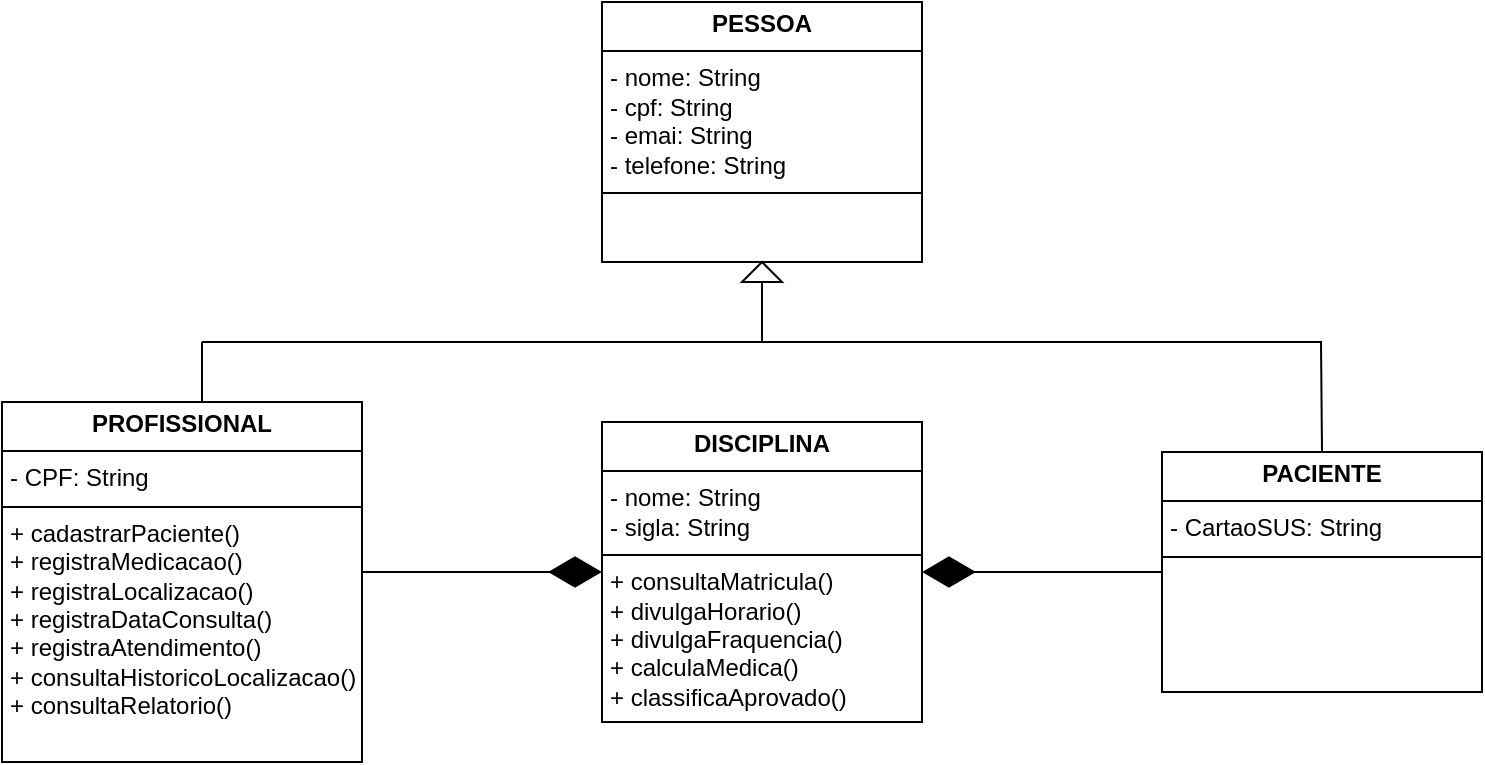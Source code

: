 <mxfile version="28.2.8">
  <diagram name="Página-1" id="nF8OGGWoSCQgbggOYPKo">
    <mxGraphModel dx="864" dy="452" grid="1" gridSize="10" guides="1" tooltips="1" connect="1" arrows="1" fold="1" page="1" pageScale="1" pageWidth="827" pageHeight="1169" math="0" shadow="0">
      <root>
        <mxCell id="0" />
        <mxCell id="1" parent="0" />
        <mxCell id="j79rvScPp5DCF-8rhb_X-1" value="" style="endArrow=diamondThin;endFill=1;endSize=24;html=1;rounded=0;entryX=0;entryY=0.5;entryDx=0;entryDy=0;exitX=1;exitY=0.472;exitDx=0;exitDy=0;exitPerimeter=0;" edge="1" parent="1" source="j79rvScPp5DCF-8rhb_X-4" target="j79rvScPp5DCF-8rhb_X-6">
          <mxGeometry width="160" relative="1" as="geometry">
            <mxPoint x="200" y="330" as="sourcePoint" />
            <mxPoint x="280" y="390" as="targetPoint" />
          </mxGeometry>
        </mxCell>
        <mxCell id="j79rvScPp5DCF-8rhb_X-2" value="" style="endArrow=diamondThin;endFill=1;endSize=24;html=1;rounded=0;exitX=0;exitY=0.5;exitDx=0;exitDy=0;entryX=1;entryY=0.5;entryDx=0;entryDy=0;" edge="1" parent="1" source="j79rvScPp5DCF-8rhb_X-5" target="j79rvScPp5DCF-8rhb_X-6">
          <mxGeometry width="160" relative="1" as="geometry">
            <mxPoint x="560" y="300" as="sourcePoint" />
            <mxPoint x="530" y="400" as="targetPoint" />
          </mxGeometry>
        </mxCell>
        <mxCell id="j79rvScPp5DCF-8rhb_X-3" value="&lt;p style=&quot;margin:0px;margin-top:4px;text-align:center;&quot;&gt;&lt;b&gt;PESSOA&lt;/b&gt;&lt;/p&gt;&lt;hr size=&quot;1&quot; style=&quot;border-style:solid;&quot;&gt;&lt;p style=&quot;margin:0px;margin-left:4px;&quot;&gt;- nome&lt;span style=&quot;background-color: initial;&quot;&gt;: String&lt;/span&gt;&lt;/p&gt;&lt;p style=&quot;margin:0px;margin-left:4px;&quot;&gt;- cpf:&lt;span style=&quot;background-color: initial;&quot;&gt;&amp;nbsp;String&lt;/span&gt;&lt;/p&gt;&lt;p style=&quot;margin:0px;margin-left:4px;&quot;&gt;- emai&lt;span style=&quot;background-color: initial;&quot;&gt;: String&lt;/span&gt;&lt;/p&gt;&lt;p style=&quot;margin:0px;margin-left:4px;&quot;&gt;- telefone&lt;span style=&quot;background-color: initial;&quot;&gt;: String&lt;/span&gt;&lt;/p&gt;&lt;hr size=&quot;1&quot; style=&quot;border-style:solid;&quot;&gt;&lt;p style=&quot;margin:0px;margin-left:4px;&quot;&gt;&lt;br&gt;&lt;/p&gt;" style="verticalAlign=top;align=left;overflow=fill;html=1;whiteSpace=wrap;" vertex="1" parent="1">
          <mxGeometry x="320" y="40" width="160" height="130" as="geometry" />
        </mxCell>
        <mxCell id="j79rvScPp5DCF-8rhb_X-4" value="&lt;p style=&quot;margin:0px;margin-top:4px;text-align:center;&quot;&gt;&lt;b&gt;PROFISSIONAL&lt;/b&gt;&lt;/p&gt;&lt;hr size=&quot;1&quot; style=&quot;border-style:solid;&quot;&gt;&lt;p style=&quot;margin:0px;margin-left:4px;&quot;&gt;- CPF: String&lt;/p&gt;&lt;hr size=&quot;1&quot; style=&quot;border-style:solid;&quot;&gt;&lt;p style=&quot;margin:0px;margin-left:4px;&quot;&gt;+ cadastrarPaciente()&lt;/p&gt;&lt;p style=&quot;margin:0px;margin-left:4px;&quot;&gt;+ registraMedicacao()&lt;/p&gt;&lt;p style=&quot;margin:0px;margin-left:4px;&quot;&gt;+&amp;nbsp;&lt;span style=&quot;background-color: transparent; color: light-dark(rgb(0, 0, 0), rgb(255, 255, 255));&quot;&gt;registraLocalizacao()&lt;/span&gt;&lt;/p&gt;&lt;p style=&quot;margin:0px;margin-left:4px;&quot;&gt;+&amp;nbsp;&lt;span style=&quot;background-color: transparent; color: light-dark(rgb(0, 0, 0), rgb(255, 255, 255));&quot;&gt;registraDataConsulta()&lt;/span&gt;&lt;/p&gt;&lt;p style=&quot;margin:0px;margin-left:4px;&quot;&gt;+ registraAtendimento()&lt;/p&gt;&lt;p style=&quot;margin:0px;margin-left:4px;&quot;&gt;&lt;span style=&quot;background-color: transparent; color: light-dark(rgb(0, 0, 0), rgb(255, 255, 255));&quot;&gt;+ consultaHistoricoLocalizacao()&lt;/span&gt;&lt;/p&gt;&lt;p style=&quot;margin:0px;margin-left:4px;&quot;&gt;+ consultaRelatorio()&lt;/p&gt;&lt;p style=&quot;margin:0px;margin-left:4px;&quot;&gt;&lt;br&gt;&lt;/p&gt;" style="verticalAlign=top;align=left;overflow=fill;html=1;whiteSpace=wrap;" vertex="1" parent="1">
          <mxGeometry x="20" y="240" width="180" height="180" as="geometry" />
        </mxCell>
        <mxCell id="j79rvScPp5DCF-8rhb_X-5" value="&lt;p style=&quot;margin:0px;margin-top:4px;text-align:center;&quot;&gt;&lt;b&gt;PACIENTE&lt;/b&gt;&lt;/p&gt;&lt;hr size=&quot;1&quot; style=&quot;border-style:solid;&quot;&gt;&lt;p style=&quot;margin:0px;margin-left:4px;&quot;&gt;- CartaoSUS: String&lt;/p&gt;&lt;hr size=&quot;1&quot; style=&quot;border-style:solid;&quot;&gt;&lt;p style=&quot;margin:0px;margin-left:4px;&quot;&gt;&lt;br&gt;&lt;/p&gt;" style="verticalAlign=top;align=left;overflow=fill;html=1;whiteSpace=wrap;" vertex="1" parent="1">
          <mxGeometry x="600" y="265" width="160" height="120" as="geometry" />
        </mxCell>
        <mxCell id="j79rvScPp5DCF-8rhb_X-6" value="&lt;p style=&quot;margin:0px;margin-top:4px;text-align:center;&quot;&gt;&lt;b&gt;DISCIPLINA&lt;/b&gt;&lt;/p&gt;&lt;hr size=&quot;1&quot; style=&quot;border-style:solid;&quot;&gt;&lt;p style=&quot;margin:0px;margin-left:4px;&quot;&gt;- nome: String&lt;/p&gt;&lt;p style=&quot;margin:0px;margin-left:4px;&quot;&gt;- sigla&lt;span style=&quot;background-color: initial;&quot;&gt;: String&lt;/span&gt;&lt;/p&gt;&lt;hr size=&quot;1&quot; style=&quot;border-style:solid;&quot;&gt;&lt;p style=&quot;margin:0px;margin-left:4px;&quot;&gt;+ consultaMatricula()&lt;/p&gt;&lt;p style=&quot;margin:0px;margin-left:4px;&quot;&gt;+ divulgaHorario()&lt;/p&gt;&lt;p style=&quot;margin:0px;margin-left:4px;&quot;&gt;+ divulgaFraquencia()&lt;/p&gt;&lt;p style=&quot;margin:0px;margin-left:4px;&quot;&gt;+ calculaMedica()&lt;/p&gt;&lt;p style=&quot;margin:0px;margin-left:4px;&quot;&gt;+ classificaAprovado()&lt;/p&gt;" style="verticalAlign=top;align=left;overflow=fill;html=1;whiteSpace=wrap;" vertex="1" parent="1">
          <mxGeometry x="320" y="250" width="160" height="150" as="geometry" />
        </mxCell>
        <mxCell id="j79rvScPp5DCF-8rhb_X-7" value="" style="triangle;whiteSpace=wrap;html=1;rotation=-90;" vertex="1" parent="1">
          <mxGeometry x="395" y="165" width="10" height="20" as="geometry" />
        </mxCell>
        <mxCell id="j79rvScPp5DCF-8rhb_X-8" value="" style="endArrow=none;html=1;rounded=0;" edge="1" parent="1">
          <mxGeometry width="50" height="50" relative="1" as="geometry">
            <mxPoint x="400" y="210" as="sourcePoint" />
            <mxPoint x="400" y="180" as="targetPoint" />
          </mxGeometry>
        </mxCell>
        <mxCell id="j79rvScPp5DCF-8rhb_X-9" value="" style="endArrow=none;html=1;rounded=0;" edge="1" parent="1">
          <mxGeometry width="50" height="50" relative="1" as="geometry">
            <mxPoint x="120" y="210" as="sourcePoint" />
            <mxPoint x="680" y="210" as="targetPoint" />
          </mxGeometry>
        </mxCell>
        <mxCell id="j79rvScPp5DCF-8rhb_X-10" value="" style="endArrow=none;html=1;rounded=0;" edge="1" parent="1">
          <mxGeometry width="50" height="50" relative="1" as="geometry">
            <mxPoint x="120" y="240" as="sourcePoint" />
            <mxPoint x="120" y="210" as="targetPoint" />
          </mxGeometry>
        </mxCell>
        <mxCell id="j79rvScPp5DCF-8rhb_X-11" value="" style="endArrow=none;html=1;rounded=0;exitX=0.5;exitY=0;exitDx=0;exitDy=0;" edge="1" parent="1" source="j79rvScPp5DCF-8rhb_X-5">
          <mxGeometry width="50" height="50" relative="1" as="geometry">
            <mxPoint x="679.5" y="240" as="sourcePoint" />
            <mxPoint x="679.5" y="210" as="targetPoint" />
          </mxGeometry>
        </mxCell>
      </root>
    </mxGraphModel>
  </diagram>
</mxfile>
